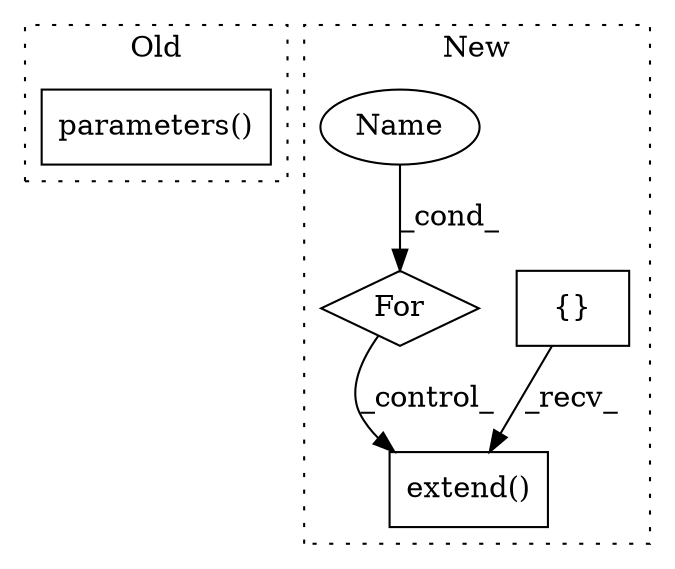 digraph G {
subgraph cluster0 {
1 [label="parameters()" a="75" s="2672" l="18" shape="box"];
label = "Old";
style="dotted";
}
subgraph cluster1 {
2 [label="extend()" a="75" s="1979,2178" l="11,1" shape="box"];
3 [label="{}" a="59" s="1797,1907" l="14,0" shape="box"];
4 [label="For" a="107" s="1926,1965" l="4,14" shape="diamond"];
5 [label="Name" a="87" s="1930" l="1" shape="ellipse"];
label = "New";
style="dotted";
}
3 -> 2 [label="_recv_"];
4 -> 2 [label="_control_"];
5 -> 4 [label="_cond_"];
}